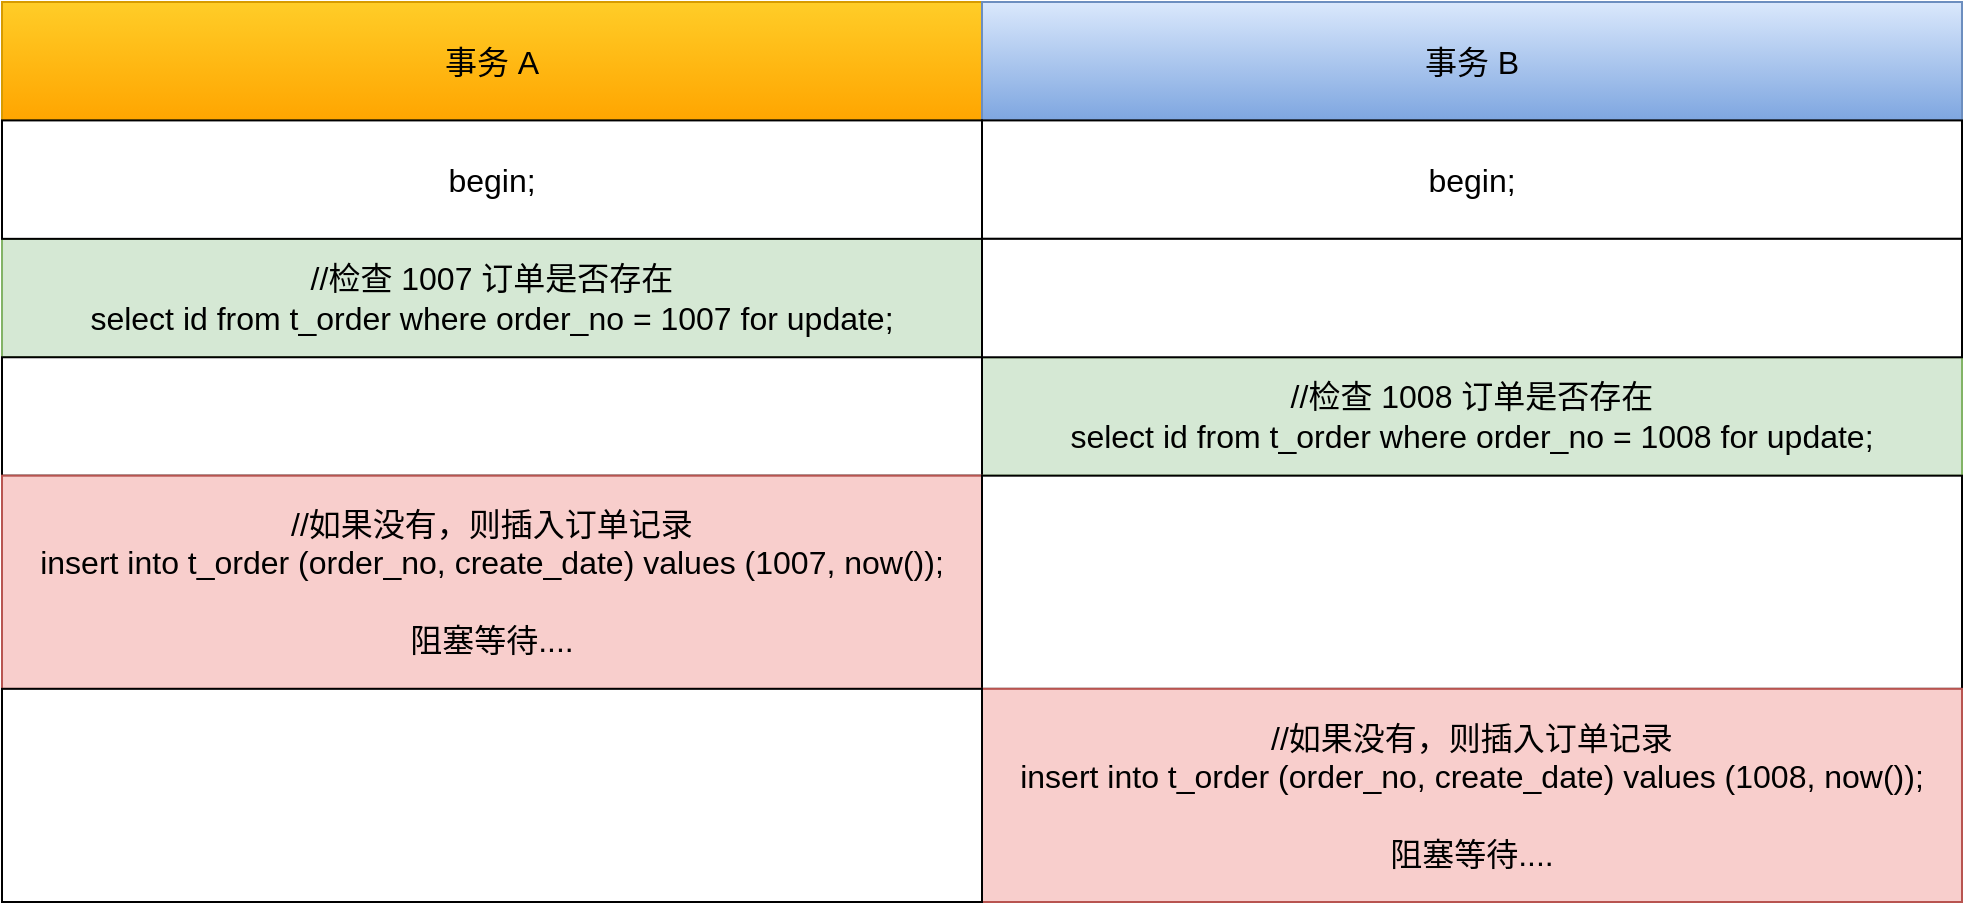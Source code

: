 <mxfile version="16.1.0" type="github">
  <diagram id="gaGSIBY6s1BOLtu0j2V1" name="Page-1">
    <mxGraphModel dx="1406" dy="687" grid="1" gridSize="10" guides="1" tooltips="1" connect="1" arrows="1" fold="1" page="1" pageScale="1" pageWidth="827" pageHeight="1169" math="0" shadow="0">
      <root>
        <mxCell id="0" />
        <mxCell id="1" parent="0" />
        <mxCell id="gQvGCsNvIvTkal2rFg75-4" value="//检查 1007 订单是否存在&lt;br style=&quot;font-size: 16px;&quot;&gt;select id from t_order where order_no = 1007 for update;" style="rounded=0;whiteSpace=wrap;html=1;fontSize=16;fillColor=#d5e8d4;strokeColor=#82b366;" vertex="1" parent="1">
          <mxGeometry x="80" y="278.421" width="490.0" height="59.211" as="geometry" />
        </mxCell>
        <mxCell id="gQvGCsNvIvTkal2rFg75-1" value="事务 A" style="rounded=0;whiteSpace=wrap;html=1;fontSize=16;fillColor=#ffcd28;gradientColor=#ffa500;strokeColor=#d79b00;" vertex="1" parent="1">
          <mxGeometry x="80" y="160" width="490.0" height="59.211" as="geometry" />
        </mxCell>
        <mxCell id="gQvGCsNvIvTkal2rFg75-2" value="事务 B" style="rounded=0;whiteSpace=wrap;html=1;fontSize=16;fillColor=#dae8fc;gradientColor=#7ea6e0;strokeColor=#6c8ebf;" vertex="1" parent="1">
          <mxGeometry x="570.0" y="160" width="490.0" height="59.211" as="geometry" />
        </mxCell>
        <mxCell id="gQvGCsNvIvTkal2rFg75-3" value="begin;" style="rounded=0;whiteSpace=wrap;html=1;fontSize=16;" vertex="1" parent="1">
          <mxGeometry x="80" y="219.211" width="490.0" height="59.211" as="geometry" />
        </mxCell>
        <mxCell id="gQvGCsNvIvTkal2rFg75-5" value="begin;" style="rounded=0;whiteSpace=wrap;html=1;fontSize=16;" vertex="1" parent="1">
          <mxGeometry x="570.0" y="219.211" width="490.0" height="59.211" as="geometry" />
        </mxCell>
        <mxCell id="gQvGCsNvIvTkal2rFg75-8" value="//检查 1008 订单是否存在&lt;br style=&quot;font-size: 16px;&quot;&gt;select id from t_order where order_no = 1008 for update;" style="rounded=0;whiteSpace=wrap;html=1;fontSize=16;fillColor=#d5e8d4;strokeColor=#82b366;" vertex="1" parent="1">
          <mxGeometry x="570.0" y="337.632" width="490.0" height="59.211" as="geometry" />
        </mxCell>
        <mxCell id="gQvGCsNvIvTkal2rFg75-9" value="" style="rounded=0;whiteSpace=wrap;html=1;fontSize=16;" vertex="1" parent="1">
          <mxGeometry x="570.0" y="278.421" width="490.0" height="59.211" as="geometry" />
        </mxCell>
        <mxCell id="gQvGCsNvIvTkal2rFg75-10" value="" style="rounded=0;whiteSpace=wrap;html=1;fontSize=16;" vertex="1" parent="1">
          <mxGeometry x="80" y="337.632" width="490.0" height="59.211" as="geometry" />
        </mxCell>
        <mxCell id="gQvGCsNvIvTkal2rFg75-11" value="//如果没有，则插入订单记录&lt;br style=&quot;font-size: 16px;&quot;&gt;insert into t_order (order_no, create_date) values (1007, now());&lt;br style=&quot;font-size: 16px;&quot;&gt;&lt;br style=&quot;font-size: 16px;&quot;&gt;阻塞等待...." style="rounded=0;whiteSpace=wrap;html=1;fontSize=16;fillColor=#f8cecc;strokeColor=#b85450;" vertex="1" parent="1">
          <mxGeometry x="80" y="396.842" width="490.0" height="106.579" as="geometry" />
        </mxCell>
        <mxCell id="gQvGCsNvIvTkal2rFg75-12" value="" style="rounded=0;whiteSpace=wrap;html=1;fontSize=16;" vertex="1" parent="1">
          <mxGeometry x="570.0" y="396.842" width="490.0" height="106.579" as="geometry" />
        </mxCell>
        <mxCell id="gQvGCsNvIvTkal2rFg75-13" value="//如果没有，则插入订单记录&lt;br style=&quot;font-size: 16px;&quot;&gt;insert into t_order (order_no, create_date) values (1008, now());&lt;br style=&quot;font-size: 16px;&quot;&gt;&lt;br style=&quot;font-size: 16px;&quot;&gt;阻塞等待...." style="rounded=0;whiteSpace=wrap;html=1;fontSize=16;fillColor=#f8cecc;strokeColor=#b85450;" vertex="1" parent="1">
          <mxGeometry x="570.0" y="503.421" width="490.0" height="106.579" as="geometry" />
        </mxCell>
        <mxCell id="gQvGCsNvIvTkal2rFg75-14" value="" style="rounded=0;whiteSpace=wrap;html=1;fontSize=16;" vertex="1" parent="1">
          <mxGeometry x="80" y="503.421" width="490.0" height="106.579" as="geometry" />
        </mxCell>
      </root>
    </mxGraphModel>
  </diagram>
</mxfile>
